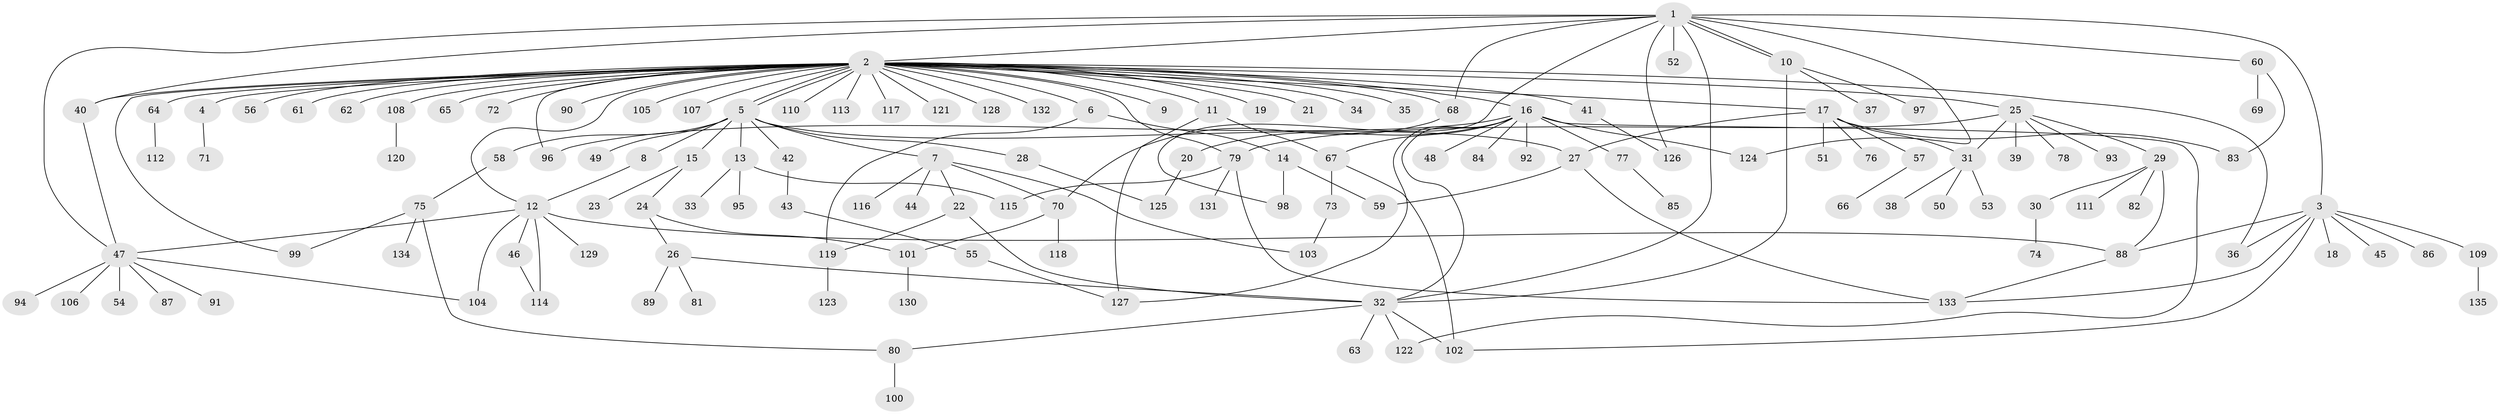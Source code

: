 // coarse degree distribution, {1: 0.925, 18: 0.025, 3: 0.025, 22: 0.025}
// Generated by graph-tools (version 1.1) at 2025/51/03/04/25 21:51:53]
// undirected, 135 vertices, 176 edges
graph export_dot {
graph [start="1"]
  node [color=gray90,style=filled];
  1;
  2;
  3;
  4;
  5;
  6;
  7;
  8;
  9;
  10;
  11;
  12;
  13;
  14;
  15;
  16;
  17;
  18;
  19;
  20;
  21;
  22;
  23;
  24;
  25;
  26;
  27;
  28;
  29;
  30;
  31;
  32;
  33;
  34;
  35;
  36;
  37;
  38;
  39;
  40;
  41;
  42;
  43;
  44;
  45;
  46;
  47;
  48;
  49;
  50;
  51;
  52;
  53;
  54;
  55;
  56;
  57;
  58;
  59;
  60;
  61;
  62;
  63;
  64;
  65;
  66;
  67;
  68;
  69;
  70;
  71;
  72;
  73;
  74;
  75;
  76;
  77;
  78;
  79;
  80;
  81;
  82;
  83;
  84;
  85;
  86;
  87;
  88;
  89;
  90;
  91;
  92;
  93;
  94;
  95;
  96;
  97;
  98;
  99;
  100;
  101;
  102;
  103;
  104;
  105;
  106;
  107;
  108;
  109;
  110;
  111;
  112;
  113;
  114;
  115;
  116;
  117;
  118;
  119;
  120;
  121;
  122;
  123;
  124;
  125;
  126;
  127;
  128;
  129;
  130;
  131;
  132;
  133;
  134;
  135;
  1 -- 2;
  1 -- 3;
  1 -- 10;
  1 -- 10;
  1 -- 32;
  1 -- 40;
  1 -- 47;
  1 -- 52;
  1 -- 60;
  1 -- 68;
  1 -- 98;
  1 -- 124;
  1 -- 126;
  2 -- 4;
  2 -- 5;
  2 -- 5;
  2 -- 6;
  2 -- 9;
  2 -- 11;
  2 -- 12;
  2 -- 16;
  2 -- 17;
  2 -- 19;
  2 -- 21;
  2 -- 25;
  2 -- 34;
  2 -- 35;
  2 -- 36;
  2 -- 40;
  2 -- 41;
  2 -- 56;
  2 -- 61;
  2 -- 62;
  2 -- 64;
  2 -- 65;
  2 -- 68;
  2 -- 72;
  2 -- 79;
  2 -- 90;
  2 -- 96;
  2 -- 99;
  2 -- 105;
  2 -- 107;
  2 -- 108;
  2 -- 110;
  2 -- 113;
  2 -- 117;
  2 -- 121;
  2 -- 128;
  2 -- 132;
  3 -- 18;
  3 -- 36;
  3 -- 45;
  3 -- 86;
  3 -- 88;
  3 -- 102;
  3 -- 109;
  3 -- 133;
  4 -- 71;
  5 -- 7;
  5 -- 8;
  5 -- 13;
  5 -- 15;
  5 -- 27;
  5 -- 28;
  5 -- 42;
  5 -- 49;
  5 -- 58;
  6 -- 14;
  6 -- 119;
  7 -- 22;
  7 -- 44;
  7 -- 70;
  7 -- 103;
  7 -- 116;
  8 -- 12;
  10 -- 32;
  10 -- 37;
  10 -- 97;
  11 -- 67;
  11 -- 127;
  12 -- 46;
  12 -- 47;
  12 -- 88;
  12 -- 104;
  12 -- 114;
  12 -- 129;
  13 -- 33;
  13 -- 95;
  13 -- 115;
  14 -- 59;
  14 -- 98;
  15 -- 23;
  15 -- 24;
  16 -- 20;
  16 -- 32;
  16 -- 48;
  16 -- 67;
  16 -- 77;
  16 -- 84;
  16 -- 92;
  16 -- 96;
  16 -- 122;
  16 -- 124;
  16 -- 127;
  17 -- 27;
  17 -- 31;
  17 -- 51;
  17 -- 57;
  17 -- 76;
  17 -- 83;
  20 -- 125;
  22 -- 32;
  22 -- 119;
  24 -- 26;
  24 -- 101;
  25 -- 29;
  25 -- 31;
  25 -- 39;
  25 -- 78;
  25 -- 79;
  25 -- 93;
  26 -- 32;
  26 -- 81;
  26 -- 89;
  27 -- 59;
  27 -- 133;
  28 -- 125;
  29 -- 30;
  29 -- 82;
  29 -- 88;
  29 -- 111;
  30 -- 74;
  31 -- 38;
  31 -- 50;
  31 -- 53;
  32 -- 63;
  32 -- 80;
  32 -- 102;
  32 -- 122;
  40 -- 47;
  41 -- 126;
  42 -- 43;
  43 -- 55;
  46 -- 114;
  47 -- 54;
  47 -- 87;
  47 -- 91;
  47 -- 94;
  47 -- 104;
  47 -- 106;
  55 -- 127;
  57 -- 66;
  58 -- 75;
  60 -- 69;
  60 -- 83;
  64 -- 112;
  67 -- 73;
  67 -- 102;
  68 -- 70;
  70 -- 101;
  70 -- 118;
  73 -- 103;
  75 -- 80;
  75 -- 99;
  75 -- 134;
  77 -- 85;
  79 -- 115;
  79 -- 131;
  79 -- 133;
  80 -- 100;
  88 -- 133;
  101 -- 130;
  108 -- 120;
  109 -- 135;
  119 -- 123;
}
